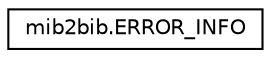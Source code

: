 digraph "Graphical Class Hierarchy"
{
  edge [fontname="Helvetica",fontsize="10",labelfontname="Helvetica",labelfontsize="10"];
  node [fontname="Helvetica",fontsize="10",shape=record];
  rankdir="LR";
  Node1 [label="mib2bib.ERROR_INFO",height=0.2,width=0.4,color="black", fillcolor="white", style="filled",URL="$classmib2bib_1_1mib2bib_1_1_e_r_r_o_r___i_n_f_o.html"];
}
